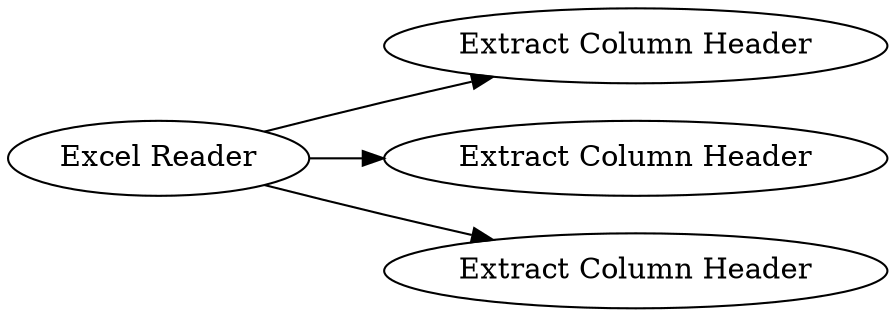 digraph {
	1 [label="Excel Reader"]
	2 [label="Extract Column Header"]
	3 [label="Extract Column Header"]
	4 [label="Extract Column Header"]
	1 -> 2
	1 -> 3
	1 -> 4
	rankdir=LR
}
